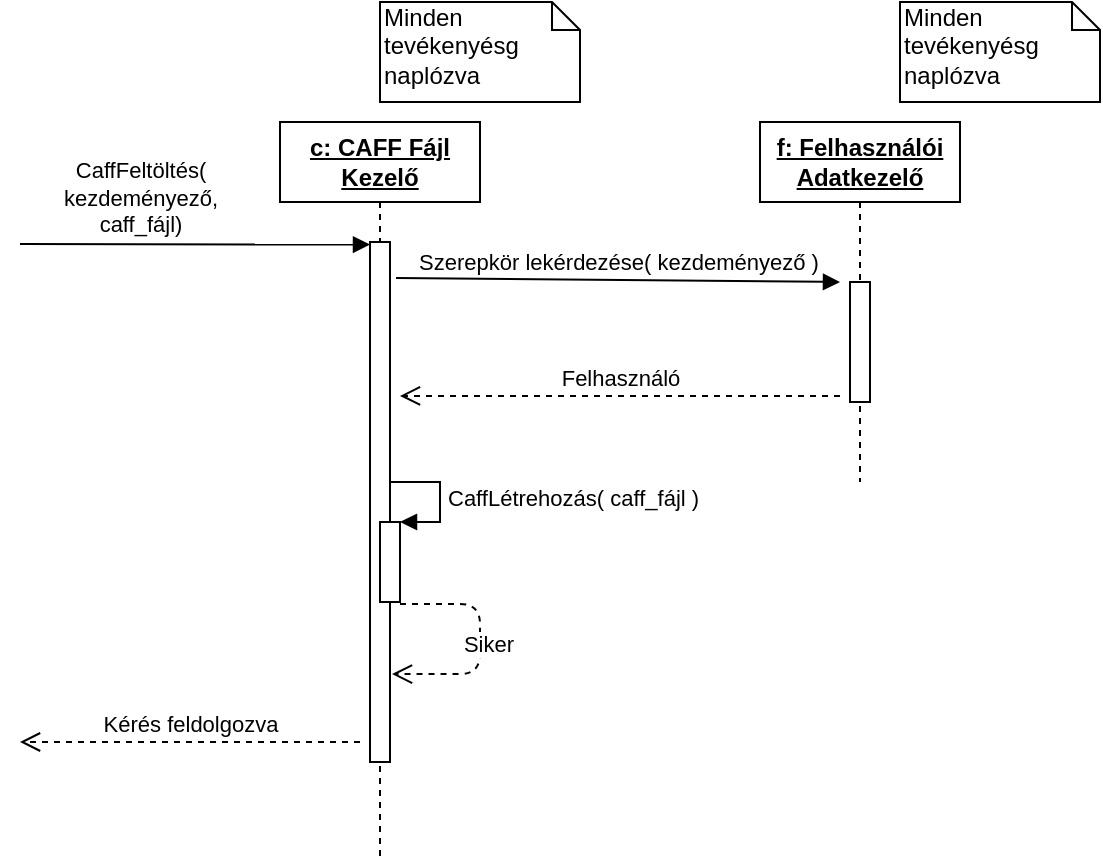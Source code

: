 <mxfile version="13.8.0" type="google"><diagram id="aZ4ASEEj4oPcHKY8g7m_" name="Page-1"><mxGraphModel dx="1422" dy="834" grid="1" gridSize="10" guides="1" tooltips="1" connect="1" arrows="1" fold="1" page="1" pageScale="1" pageWidth="827" pageHeight="1169" math="0" shadow="0"><root><mxCell id="0"/><mxCell id="1" parent="0"/><mxCell id="wyZaheLTL8pxxrvmlAxY-3" value="&lt;b&gt;&lt;u&gt;c: CAFF Fájl Kezelő&lt;/u&gt;&lt;/b&gt;" style="shape=umlLifeline;perimeter=lifelinePerimeter;whiteSpace=wrap;html=1;container=1;collapsible=0;recursiveResize=0;outlineConnect=0;" parent="1" vertex="1"><mxGeometry x="250" y="160" width="100" height="370" as="geometry"/></mxCell><mxCell id="wyZaheLTL8pxxrvmlAxY-4" value="" style="html=1;points=[];perimeter=orthogonalPerimeter;" parent="wyZaheLTL8pxxrvmlAxY-3" vertex="1"><mxGeometry x="45" y="60" width="10" height="260" as="geometry"/></mxCell><mxCell id="wyZaheLTL8pxxrvmlAxY-5" value="CaffFeltöltés(&lt;br&gt;kezdeményező,&lt;br&gt;caff_fájl)" style="html=1;verticalAlign=bottom;endArrow=block;entryX=0;entryY=0.005;entryDx=0;entryDy=0;entryPerimeter=0;" parent="1" target="wyZaheLTL8pxxrvmlAxY-4" edge="1"><mxGeometry x="-0.314" y="1" width="80" relative="1" as="geometry"><mxPoint x="120" y="221" as="sourcePoint"/><mxPoint x="279.5" y="230" as="targetPoint"/><mxPoint as="offset"/></mxGeometry></mxCell><mxCell id="C5qgoS2UwsXb4MIN9jB9-1" value="Minden tevékenyésg naplózva" style="shape=note;whiteSpace=wrap;html=1;size=14;verticalAlign=top;align=left;spacingTop=-6;" parent="1" vertex="1"><mxGeometry x="300" y="100" width="100" height="50" as="geometry"/></mxCell><mxCell id="C5qgoS2UwsXb4MIN9jB9-2" value="&lt;b&gt;&lt;u&gt;f: Felhasználói Adatkezelő&lt;/u&gt;&lt;/b&gt;" style="shape=umlLifeline;perimeter=lifelinePerimeter;whiteSpace=wrap;html=1;container=1;collapsible=0;recursiveResize=0;outlineConnect=0;" parent="1" vertex="1"><mxGeometry x="490" y="160" width="100" height="180" as="geometry"/></mxCell><mxCell id="C5qgoS2UwsXb4MIN9jB9-13" value="" style="html=1;points=[];perimeter=orthogonalPerimeter;" parent="C5qgoS2UwsXb4MIN9jB9-2" vertex="1"><mxGeometry x="45" y="80" width="10" height="60" as="geometry"/></mxCell><mxCell id="C5qgoS2UwsXb4MIN9jB9-6" value="Minden tevékenyésg naplózva" style="shape=note;whiteSpace=wrap;html=1;size=14;verticalAlign=top;align=left;spacingTop=-6;" parent="1" vertex="1"><mxGeometry x="560" y="100" width="100" height="50" as="geometry"/></mxCell><mxCell id="C5qgoS2UwsXb4MIN9jB9-14" value="Szerepkör lekérdezése( kezdeményező )" style="html=1;verticalAlign=bottom;endArrow=block;exitX=1.3;exitY=0.069;exitDx=0;exitDy=0;exitPerimeter=0;" parent="1" source="wyZaheLTL8pxxrvmlAxY-4" edge="1"><mxGeometry relative="1" as="geometry"><mxPoint x="450" y="350" as="sourcePoint"/><mxPoint x="530" y="240" as="targetPoint"/></mxGeometry></mxCell><mxCell id="C5qgoS2UwsXb4MIN9jB9-15" value="Felhasználó" style="html=1;verticalAlign=bottom;endArrow=open;dashed=1;endSize=8;entryX=1.5;entryY=0.296;entryDx=0;entryDy=0;entryPerimeter=0;" parent="1" target="wyZaheLTL8pxxrvmlAxY-4" edge="1"><mxGeometry relative="1" as="geometry"><mxPoint x="450" y="407" as="targetPoint"/><mxPoint x="530" y="297" as="sourcePoint"/></mxGeometry></mxCell><mxCell id="C5qgoS2UwsXb4MIN9jB9-18" value="" style="html=1;points=[];perimeter=orthogonalPerimeter;" parent="1" vertex="1"><mxGeometry x="300" y="360" width="10" height="40" as="geometry"/></mxCell><mxCell id="C5qgoS2UwsXb4MIN9jB9-19" value="CaffLétrehozás( caff_fájl )" style="edgeStyle=orthogonalEdgeStyle;html=1;align=left;spacingLeft=2;endArrow=block;rounded=0;entryX=1;entryY=0;" parent="1" target="C5qgoS2UwsXb4MIN9jB9-18" edge="1"><mxGeometry relative="1" as="geometry"><mxPoint x="305" y="340" as="sourcePoint"/><Array as="points"><mxPoint x="330" y="340"/></Array></mxGeometry></mxCell><mxCell id="C5qgoS2UwsXb4MIN9jB9-20" value="Siker" style="html=1;verticalAlign=bottom;endArrow=open;dashed=1;endSize=8;exitX=1;exitY=1.025;exitDx=0;exitDy=0;exitPerimeter=0;entryX=1.1;entryY=0.491;entryDx=0;entryDy=0;entryPerimeter=0;" parent="1" edge="1"><mxGeometry x="0.36" y="-12" relative="1" as="geometry"><mxPoint x="310" y="401" as="sourcePoint"/><mxPoint x="306" y="436.04" as="targetPoint"/><Array as="points"><mxPoint x="350" y="401"/><mxPoint x="350" y="436"/></Array><mxPoint x="10" y="6" as="offset"/></mxGeometry></mxCell><mxCell id="C5qgoS2UwsXb4MIN9jB9-21" value="Kérés feldolgozva" style="html=1;verticalAlign=bottom;endArrow=open;dashed=1;endSize=8;" parent="1" edge="1"><mxGeometry relative="1" as="geometry"><mxPoint x="290" y="470" as="sourcePoint"/><mxPoint x="120" y="470" as="targetPoint"/></mxGeometry></mxCell></root></mxGraphModel></diagram></mxfile>